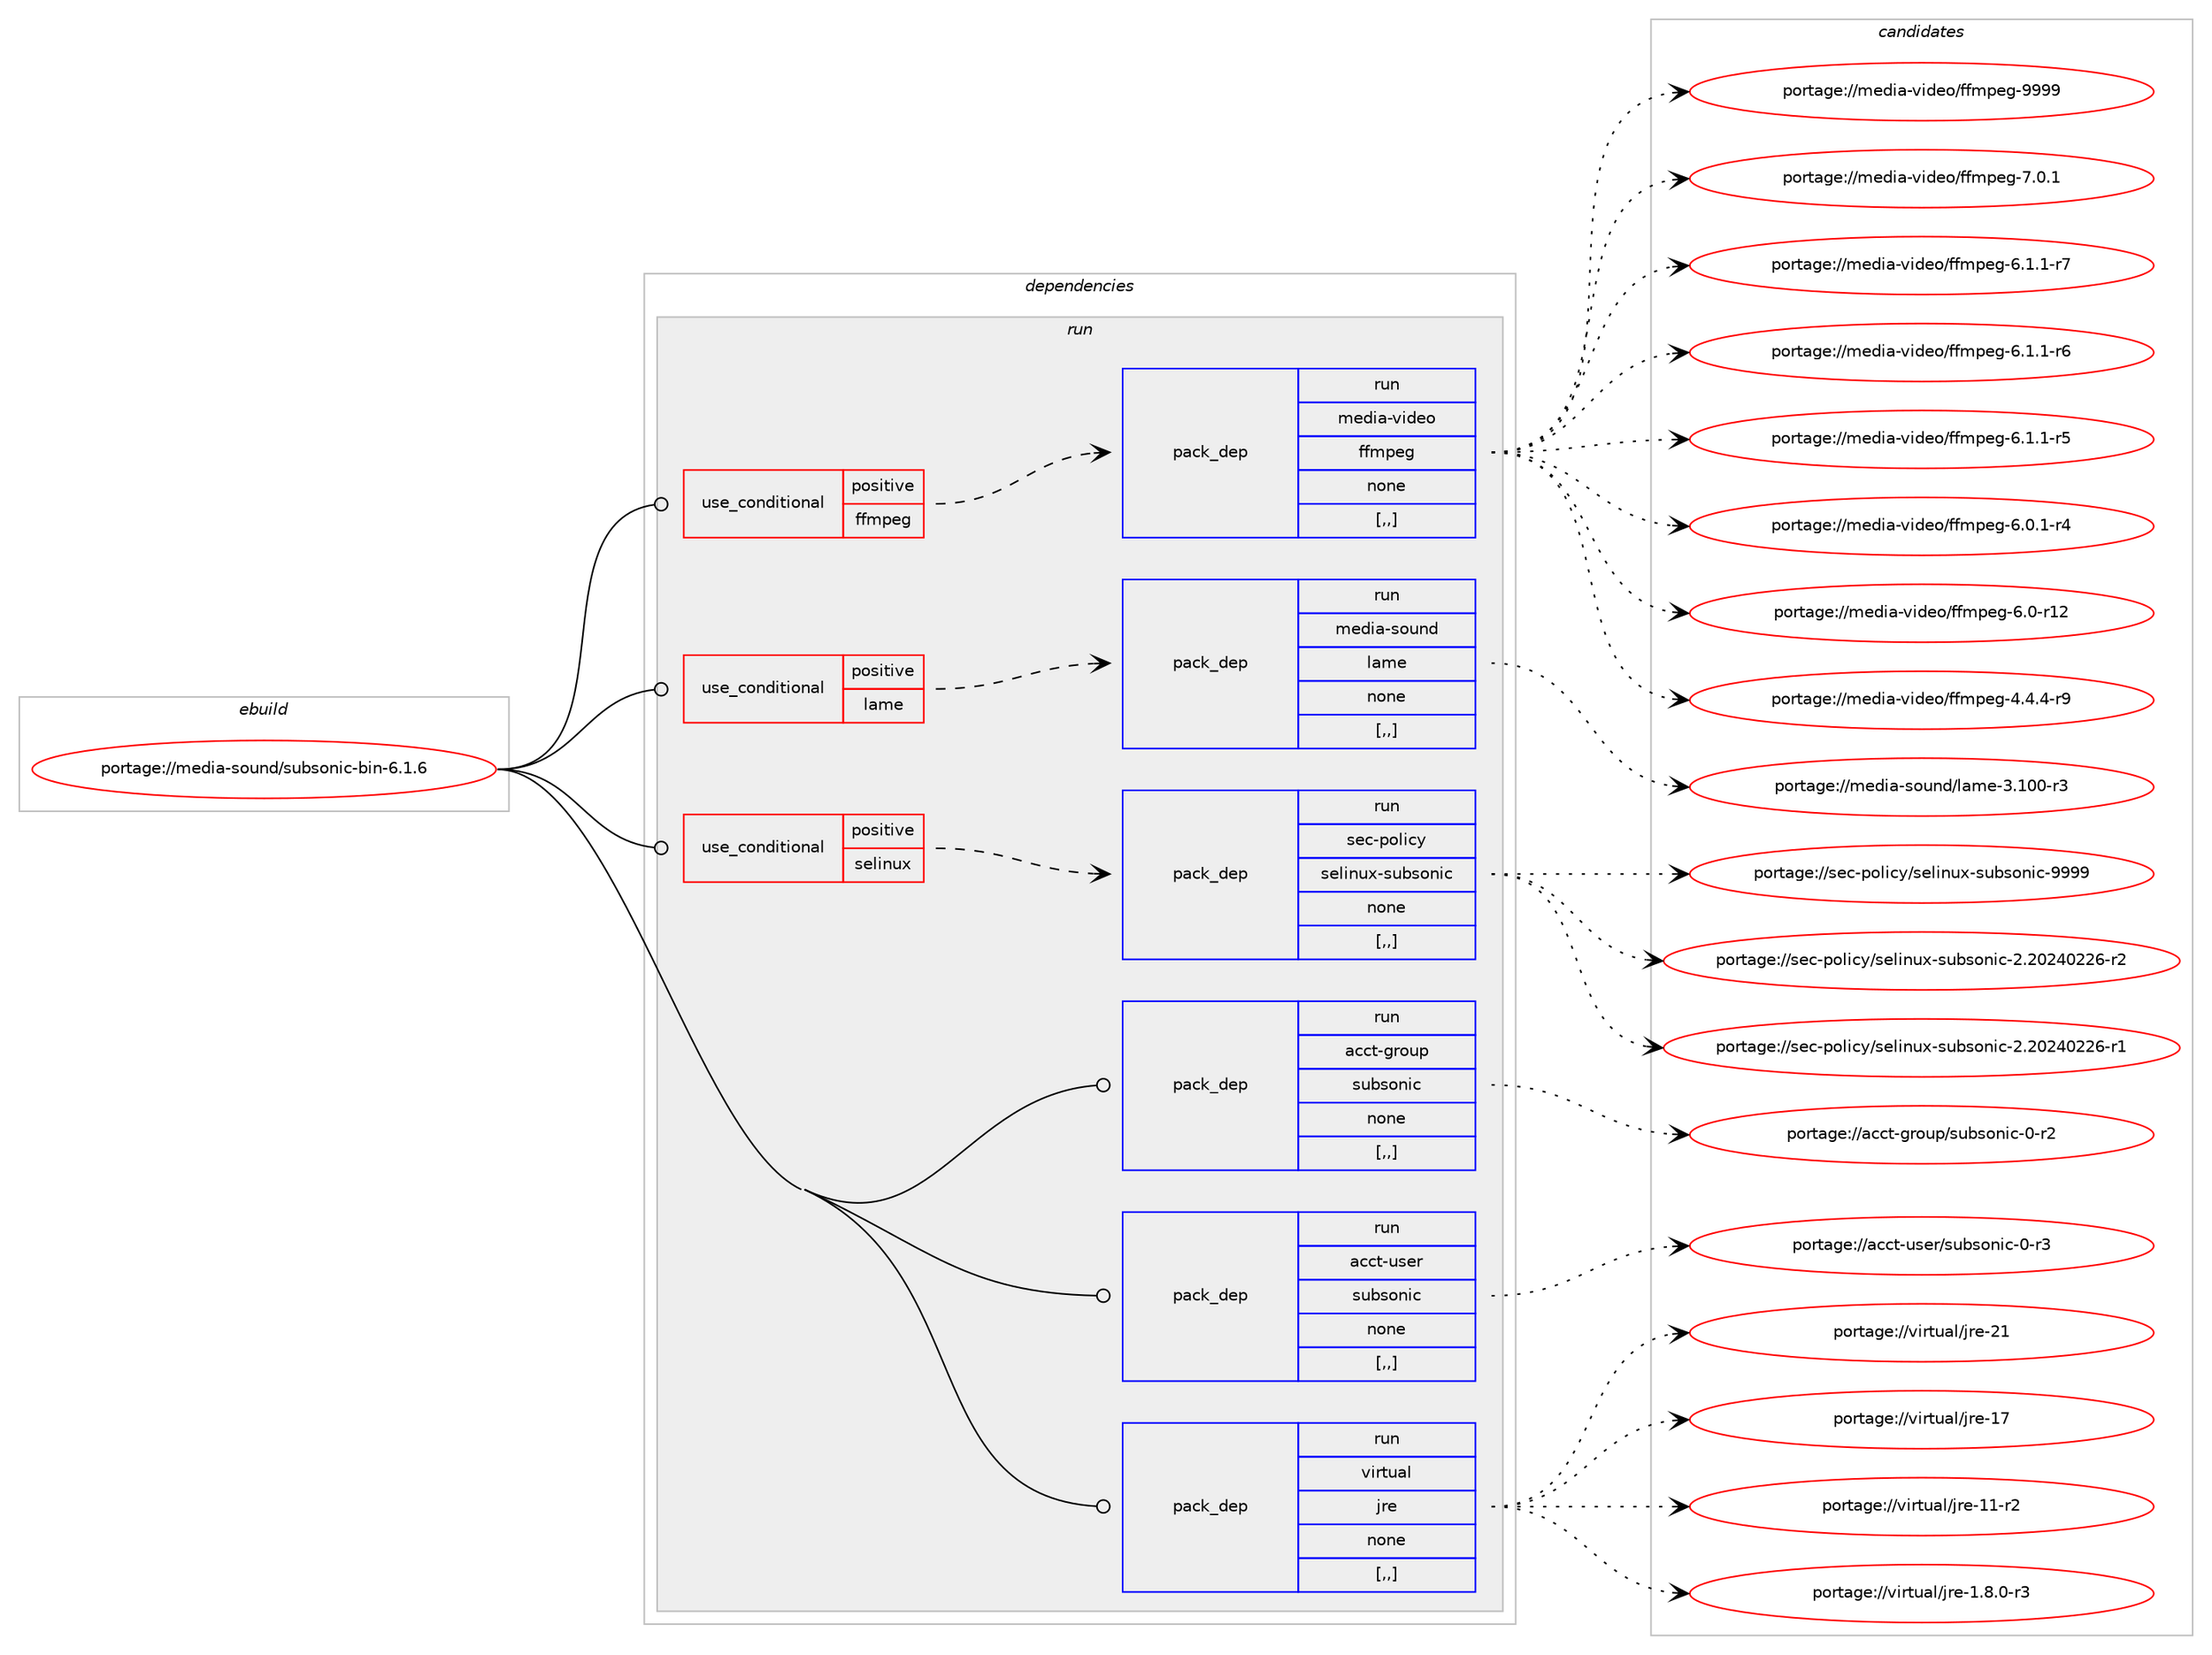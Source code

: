 digraph prolog {

# *************
# Graph options
# *************

newrank=true;
concentrate=true;
compound=true;
graph [rankdir=LR,fontname=Helvetica,fontsize=10,ranksep=1.5];#, ranksep=2.5, nodesep=0.2];
edge  [arrowhead=vee];
node  [fontname=Helvetica,fontsize=10];

# **********
# The ebuild
# **********

subgraph cluster_leftcol {
color=gray;
label=<<i>ebuild</i>>;
id [label="portage://media-sound/subsonic-bin-6.1.6", color=red, width=4, href="../media-sound/subsonic-bin-6.1.6.svg"];
}

# ****************
# The dependencies
# ****************

subgraph cluster_midcol {
color=gray;
label=<<i>dependencies</i>>;
subgraph cluster_compile {
fillcolor="#eeeeee";
style=filled;
label=<<i>compile</i>>;
}
subgraph cluster_compileandrun {
fillcolor="#eeeeee";
style=filled;
label=<<i>compile and run</i>>;
}
subgraph cluster_run {
fillcolor="#eeeeee";
style=filled;
label=<<i>run</i>>;
subgraph cond81281 {
dependency320550 [label=<<TABLE BORDER="0" CELLBORDER="1" CELLSPACING="0" CELLPADDING="4"><TR><TD ROWSPAN="3" CELLPADDING="10">use_conditional</TD></TR><TR><TD>positive</TD></TR><TR><TD>ffmpeg</TD></TR></TABLE>>, shape=none, color=red];
subgraph pack236777 {
dependency320551 [label=<<TABLE BORDER="0" CELLBORDER="1" CELLSPACING="0" CELLPADDING="4" WIDTH="220"><TR><TD ROWSPAN="6" CELLPADDING="30">pack_dep</TD></TR><TR><TD WIDTH="110">run</TD></TR><TR><TD>media-video</TD></TR><TR><TD>ffmpeg</TD></TR><TR><TD>none</TD></TR><TR><TD>[,,]</TD></TR></TABLE>>, shape=none, color=blue];
}
dependency320550:e -> dependency320551:w [weight=20,style="dashed",arrowhead="vee"];
}
id:e -> dependency320550:w [weight=20,style="solid",arrowhead="odot"];
subgraph cond81282 {
dependency320552 [label=<<TABLE BORDER="0" CELLBORDER="1" CELLSPACING="0" CELLPADDING="4"><TR><TD ROWSPAN="3" CELLPADDING="10">use_conditional</TD></TR><TR><TD>positive</TD></TR><TR><TD>lame</TD></TR></TABLE>>, shape=none, color=red];
subgraph pack236778 {
dependency320553 [label=<<TABLE BORDER="0" CELLBORDER="1" CELLSPACING="0" CELLPADDING="4" WIDTH="220"><TR><TD ROWSPAN="6" CELLPADDING="30">pack_dep</TD></TR><TR><TD WIDTH="110">run</TD></TR><TR><TD>media-sound</TD></TR><TR><TD>lame</TD></TR><TR><TD>none</TD></TR><TR><TD>[,,]</TD></TR></TABLE>>, shape=none, color=blue];
}
dependency320552:e -> dependency320553:w [weight=20,style="dashed",arrowhead="vee"];
}
id:e -> dependency320552:w [weight=20,style="solid",arrowhead="odot"];
subgraph cond81283 {
dependency320554 [label=<<TABLE BORDER="0" CELLBORDER="1" CELLSPACING="0" CELLPADDING="4"><TR><TD ROWSPAN="3" CELLPADDING="10">use_conditional</TD></TR><TR><TD>positive</TD></TR><TR><TD>selinux</TD></TR></TABLE>>, shape=none, color=red];
subgraph pack236779 {
dependency320555 [label=<<TABLE BORDER="0" CELLBORDER="1" CELLSPACING="0" CELLPADDING="4" WIDTH="220"><TR><TD ROWSPAN="6" CELLPADDING="30">pack_dep</TD></TR><TR><TD WIDTH="110">run</TD></TR><TR><TD>sec-policy</TD></TR><TR><TD>selinux-subsonic</TD></TR><TR><TD>none</TD></TR><TR><TD>[,,]</TD></TR></TABLE>>, shape=none, color=blue];
}
dependency320554:e -> dependency320555:w [weight=20,style="dashed",arrowhead="vee"];
}
id:e -> dependency320554:w [weight=20,style="solid",arrowhead="odot"];
subgraph pack236780 {
dependency320556 [label=<<TABLE BORDER="0" CELLBORDER="1" CELLSPACING="0" CELLPADDING="4" WIDTH="220"><TR><TD ROWSPAN="6" CELLPADDING="30">pack_dep</TD></TR><TR><TD WIDTH="110">run</TD></TR><TR><TD>acct-group</TD></TR><TR><TD>subsonic</TD></TR><TR><TD>none</TD></TR><TR><TD>[,,]</TD></TR></TABLE>>, shape=none, color=blue];
}
id:e -> dependency320556:w [weight=20,style="solid",arrowhead="odot"];
subgraph pack236781 {
dependency320557 [label=<<TABLE BORDER="0" CELLBORDER="1" CELLSPACING="0" CELLPADDING="4" WIDTH="220"><TR><TD ROWSPAN="6" CELLPADDING="30">pack_dep</TD></TR><TR><TD WIDTH="110">run</TD></TR><TR><TD>acct-user</TD></TR><TR><TD>subsonic</TD></TR><TR><TD>none</TD></TR><TR><TD>[,,]</TD></TR></TABLE>>, shape=none, color=blue];
}
id:e -> dependency320557:w [weight=20,style="solid",arrowhead="odot"];
subgraph pack236782 {
dependency320558 [label=<<TABLE BORDER="0" CELLBORDER="1" CELLSPACING="0" CELLPADDING="4" WIDTH="220"><TR><TD ROWSPAN="6" CELLPADDING="30">pack_dep</TD></TR><TR><TD WIDTH="110">run</TD></TR><TR><TD>virtual</TD></TR><TR><TD>jre</TD></TR><TR><TD>none</TD></TR><TR><TD>[,,]</TD></TR></TABLE>>, shape=none, color=blue];
}
id:e -> dependency320558:w [weight=20,style="solid",arrowhead="odot"];
}
}

# **************
# The candidates
# **************

subgraph cluster_choices {
rank=same;
color=gray;
label=<<i>candidates</i>>;

subgraph choice236777 {
color=black;
nodesep=1;
choice1091011001059745118105100101111471021021091121011034557575757 [label="portage://media-video/ffmpeg-9999", color=red, width=4,href="../media-video/ffmpeg-9999.svg"];
choice109101100105974511810510010111147102102109112101103455546484649 [label="portage://media-video/ffmpeg-7.0.1", color=red, width=4,href="../media-video/ffmpeg-7.0.1.svg"];
choice1091011001059745118105100101111471021021091121011034554464946494511455 [label="portage://media-video/ffmpeg-6.1.1-r7", color=red, width=4,href="../media-video/ffmpeg-6.1.1-r7.svg"];
choice1091011001059745118105100101111471021021091121011034554464946494511454 [label="portage://media-video/ffmpeg-6.1.1-r6", color=red, width=4,href="../media-video/ffmpeg-6.1.1-r6.svg"];
choice1091011001059745118105100101111471021021091121011034554464946494511453 [label="portage://media-video/ffmpeg-6.1.1-r5", color=red, width=4,href="../media-video/ffmpeg-6.1.1-r5.svg"];
choice1091011001059745118105100101111471021021091121011034554464846494511452 [label="portage://media-video/ffmpeg-6.0.1-r4", color=red, width=4,href="../media-video/ffmpeg-6.0.1-r4.svg"];
choice10910110010597451181051001011114710210210911210110345544648451144950 [label="portage://media-video/ffmpeg-6.0-r12", color=red, width=4,href="../media-video/ffmpeg-6.0-r12.svg"];
choice1091011001059745118105100101111471021021091121011034552465246524511457 [label="portage://media-video/ffmpeg-4.4.4-r9", color=red, width=4,href="../media-video/ffmpeg-4.4.4-r9.svg"];
dependency320551:e -> choice1091011001059745118105100101111471021021091121011034557575757:w [style=dotted,weight="100"];
dependency320551:e -> choice109101100105974511810510010111147102102109112101103455546484649:w [style=dotted,weight="100"];
dependency320551:e -> choice1091011001059745118105100101111471021021091121011034554464946494511455:w [style=dotted,weight="100"];
dependency320551:e -> choice1091011001059745118105100101111471021021091121011034554464946494511454:w [style=dotted,weight="100"];
dependency320551:e -> choice1091011001059745118105100101111471021021091121011034554464946494511453:w [style=dotted,weight="100"];
dependency320551:e -> choice1091011001059745118105100101111471021021091121011034554464846494511452:w [style=dotted,weight="100"];
dependency320551:e -> choice10910110010597451181051001011114710210210911210110345544648451144950:w [style=dotted,weight="100"];
dependency320551:e -> choice1091011001059745118105100101111471021021091121011034552465246524511457:w [style=dotted,weight="100"];
}
subgraph choice236778 {
color=black;
nodesep=1;
choice109101100105974511511111711010047108971091014551464948484511451 [label="portage://media-sound/lame-3.100-r3", color=red, width=4,href="../media-sound/lame-3.100-r3.svg"];
dependency320553:e -> choice109101100105974511511111711010047108971091014551464948484511451:w [style=dotted,weight="100"];
}
subgraph choice236779 {
color=black;
nodesep=1;
choice115101994511211110810599121471151011081051101171204511511798115111110105994557575757 [label="portage://sec-policy/selinux-subsonic-9999", color=red, width=4,href="../sec-policy/selinux-subsonic-9999.svg"];
choice1151019945112111108105991214711510110810511011712045115117981151111101059945504650485052485050544511450 [label="portage://sec-policy/selinux-subsonic-2.20240226-r2", color=red, width=4,href="../sec-policy/selinux-subsonic-2.20240226-r2.svg"];
choice1151019945112111108105991214711510110810511011712045115117981151111101059945504650485052485050544511449 [label="portage://sec-policy/selinux-subsonic-2.20240226-r1", color=red, width=4,href="../sec-policy/selinux-subsonic-2.20240226-r1.svg"];
dependency320555:e -> choice115101994511211110810599121471151011081051101171204511511798115111110105994557575757:w [style=dotted,weight="100"];
dependency320555:e -> choice1151019945112111108105991214711510110810511011712045115117981151111101059945504650485052485050544511450:w [style=dotted,weight="100"];
dependency320555:e -> choice1151019945112111108105991214711510110810511011712045115117981151111101059945504650485052485050544511449:w [style=dotted,weight="100"];
}
subgraph choice236780 {
color=black;
nodesep=1;
choice9799991164510311411111711247115117981151111101059945484511450 [label="portage://acct-group/subsonic-0-r2", color=red, width=4,href="../acct-group/subsonic-0-r2.svg"];
dependency320556:e -> choice9799991164510311411111711247115117981151111101059945484511450:w [style=dotted,weight="100"];
}
subgraph choice236781 {
color=black;
nodesep=1;
choice9799991164511711510111447115117981151111101059945484511451 [label="portage://acct-user/subsonic-0-r3", color=red, width=4,href="../acct-user/subsonic-0-r3.svg"];
dependency320557:e -> choice9799991164511711510111447115117981151111101059945484511451:w [style=dotted,weight="100"];
}
subgraph choice236782 {
color=black;
nodesep=1;
choice1181051141161179710847106114101455049 [label="portage://virtual/jre-21", color=red, width=4,href="../virtual/jre-21.svg"];
choice1181051141161179710847106114101454955 [label="portage://virtual/jre-17", color=red, width=4,href="../virtual/jre-17.svg"];
choice11810511411611797108471061141014549494511450 [label="portage://virtual/jre-11-r2", color=red, width=4,href="../virtual/jre-11-r2.svg"];
choice11810511411611797108471061141014549465646484511451 [label="portage://virtual/jre-1.8.0-r3", color=red, width=4,href="../virtual/jre-1.8.0-r3.svg"];
dependency320558:e -> choice1181051141161179710847106114101455049:w [style=dotted,weight="100"];
dependency320558:e -> choice1181051141161179710847106114101454955:w [style=dotted,weight="100"];
dependency320558:e -> choice11810511411611797108471061141014549494511450:w [style=dotted,weight="100"];
dependency320558:e -> choice11810511411611797108471061141014549465646484511451:w [style=dotted,weight="100"];
}
}

}
